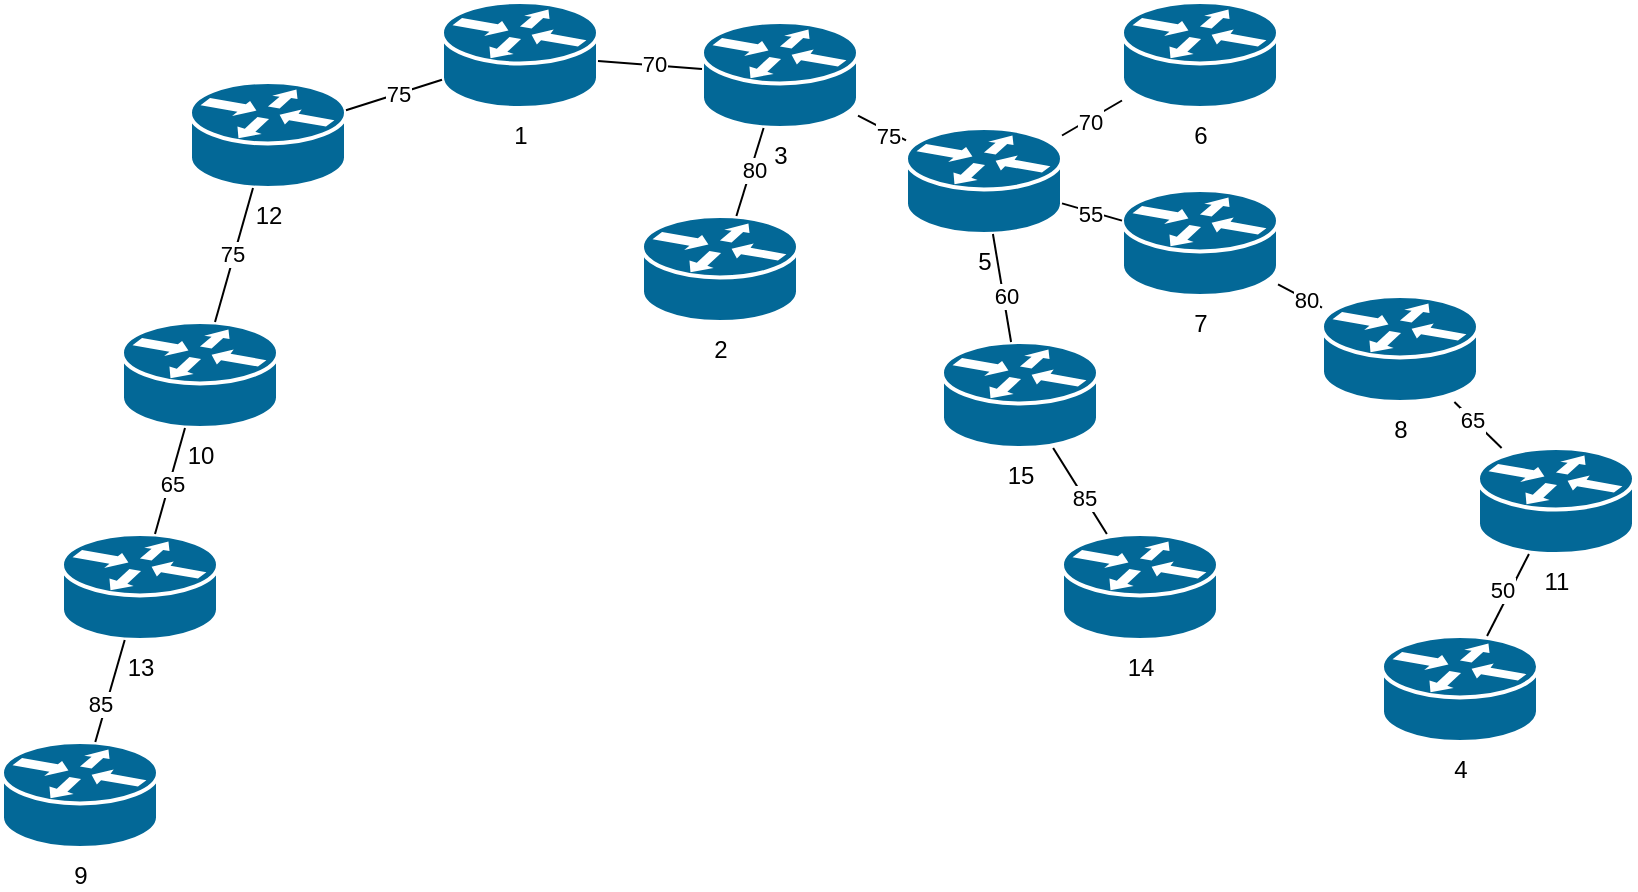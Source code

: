 <mxfile version="22.0.8" type="device">
  <diagram name="Page-1" id="c37626ed-c26b-45fb-9056-f9ebc6bb27b6">
    <mxGraphModel dx="1434" dy="838" grid="1" gridSize="10" guides="1" tooltips="1" connect="1" arrows="1" fold="1" page="1" pageScale="1" pageWidth="1100" pageHeight="850" background="none" math="0" shadow="0">
      <root>
        <mxCell id="0" />
        <mxCell id="1" parent="0" />
        <mxCell id="9B5KRaF1c3HkOnyzR9to-1" value="10" style="shape=mxgraph.cisco.routers.router;sketch=0;html=1;pointerEvents=1;dashed=0;fillColor=#036897;strokeColor=#ffffff;strokeWidth=2;verticalLabelPosition=bottom;verticalAlign=top;align=center;outlineConnect=0;" vertex="1" parent="1">
          <mxGeometry x="190" y="240" width="78" height="53" as="geometry" />
        </mxCell>
        <mxCell id="9B5KRaF1c3HkOnyzR9to-2" value="13" style="shape=mxgraph.cisco.routers.router;sketch=0;html=1;pointerEvents=1;dashed=0;fillColor=#036897;strokeColor=#ffffff;strokeWidth=2;verticalLabelPosition=bottom;verticalAlign=top;align=center;outlineConnect=0;" vertex="1" parent="1">
          <mxGeometry x="160" y="346" width="78" height="53" as="geometry" />
        </mxCell>
        <mxCell id="9B5KRaF1c3HkOnyzR9to-3" value="9" style="shape=mxgraph.cisco.routers.router;sketch=0;html=1;pointerEvents=1;dashed=0;fillColor=#036897;strokeColor=#ffffff;strokeWidth=2;verticalLabelPosition=bottom;verticalAlign=top;align=center;outlineConnect=0;" vertex="1" parent="1">
          <mxGeometry x="130" y="450" width="78" height="53" as="geometry" />
        </mxCell>
        <mxCell id="9B5KRaF1c3HkOnyzR9to-4" value="12" style="shape=mxgraph.cisco.routers.router;sketch=0;html=1;pointerEvents=1;dashed=0;fillColor=#036897;strokeColor=#ffffff;strokeWidth=2;verticalLabelPosition=bottom;verticalAlign=top;align=center;outlineConnect=0;" vertex="1" parent="1">
          <mxGeometry x="224" y="120" width="78" height="53" as="geometry" />
        </mxCell>
        <mxCell id="9B5KRaF1c3HkOnyzR9to-5" value="1" style="shape=mxgraph.cisco.routers.router;sketch=0;html=1;pointerEvents=1;dashed=0;fillColor=#036897;strokeColor=#ffffff;strokeWidth=2;verticalLabelPosition=bottom;verticalAlign=top;align=center;outlineConnect=0;" vertex="1" parent="1">
          <mxGeometry x="350" y="80" width="78" height="53" as="geometry" />
        </mxCell>
        <mxCell id="9B5KRaF1c3HkOnyzR9to-6" value="4" style="shape=mxgraph.cisco.routers.router;sketch=0;html=1;pointerEvents=1;dashed=0;fillColor=#036897;strokeColor=#ffffff;strokeWidth=2;verticalLabelPosition=bottom;verticalAlign=top;align=center;outlineConnect=0;" vertex="1" parent="1">
          <mxGeometry x="820" y="397" width="78" height="53" as="geometry" />
        </mxCell>
        <mxCell id="9B5KRaF1c3HkOnyzR9to-7" value="11" style="shape=mxgraph.cisco.routers.router;sketch=0;html=1;pointerEvents=1;dashed=0;fillColor=#036897;strokeColor=#ffffff;strokeWidth=2;verticalLabelPosition=bottom;verticalAlign=top;align=center;outlineConnect=0;" vertex="1" parent="1">
          <mxGeometry x="868" y="303" width="78" height="53" as="geometry" />
        </mxCell>
        <mxCell id="9B5KRaF1c3HkOnyzR9to-8" value="8" style="shape=mxgraph.cisco.routers.router;sketch=0;html=1;pointerEvents=1;dashed=0;fillColor=#036897;strokeColor=#ffffff;strokeWidth=2;verticalLabelPosition=bottom;verticalAlign=top;align=center;outlineConnect=0;" vertex="1" parent="1">
          <mxGeometry x="790" y="227" width="78" height="53" as="geometry" />
        </mxCell>
        <mxCell id="9B5KRaF1c3HkOnyzR9to-9" value="14" style="shape=mxgraph.cisco.routers.router;sketch=0;html=1;pointerEvents=1;dashed=0;fillColor=#036897;strokeColor=#ffffff;strokeWidth=2;verticalLabelPosition=bottom;verticalAlign=top;align=center;outlineConnect=0;" vertex="1" parent="1">
          <mxGeometry x="660" y="346" width="78" height="53" as="geometry" />
        </mxCell>
        <mxCell id="9B5KRaF1c3HkOnyzR9to-10" value="15" style="shape=mxgraph.cisco.routers.router;sketch=0;html=1;pointerEvents=1;dashed=0;fillColor=#036897;strokeColor=#ffffff;strokeWidth=2;verticalLabelPosition=bottom;verticalAlign=top;align=center;outlineConnect=0;" vertex="1" parent="1">
          <mxGeometry x="600" y="250" width="78" height="53" as="geometry" />
        </mxCell>
        <mxCell id="9B5KRaF1c3HkOnyzR9to-11" value="7&lt;br&gt;" style="shape=mxgraph.cisco.routers.router;sketch=0;html=1;pointerEvents=1;dashed=0;fillColor=#036897;strokeColor=#ffffff;strokeWidth=2;verticalLabelPosition=bottom;verticalAlign=top;align=center;outlineConnect=0;" vertex="1" parent="1">
          <mxGeometry x="690" y="174" width="78" height="53" as="geometry" />
        </mxCell>
        <mxCell id="9B5KRaF1c3HkOnyzR9to-12" value="6" style="shape=mxgraph.cisco.routers.router;sketch=0;html=1;pointerEvents=1;dashed=0;fillColor=#036897;strokeColor=#ffffff;strokeWidth=2;verticalLabelPosition=bottom;verticalAlign=top;align=center;outlineConnect=0;" vertex="1" parent="1">
          <mxGeometry x="690" y="80" width="78" height="53" as="geometry" />
        </mxCell>
        <mxCell id="9B5KRaF1c3HkOnyzR9to-13" value="5" style="shape=mxgraph.cisco.routers.router;sketch=0;html=1;pointerEvents=1;dashed=0;fillColor=#036897;strokeColor=#ffffff;strokeWidth=2;verticalLabelPosition=bottom;verticalAlign=top;align=center;outlineConnect=0;" vertex="1" parent="1">
          <mxGeometry x="582" y="143" width="78" height="53" as="geometry" />
        </mxCell>
        <mxCell id="9B5KRaF1c3HkOnyzR9to-14" value="2" style="shape=mxgraph.cisco.routers.router;sketch=0;html=1;pointerEvents=1;dashed=0;fillColor=#036897;strokeColor=#ffffff;strokeWidth=2;verticalLabelPosition=bottom;verticalAlign=top;align=center;outlineConnect=0;" vertex="1" parent="1">
          <mxGeometry x="450" y="187" width="78" height="53" as="geometry" />
        </mxCell>
        <mxCell id="9B5KRaF1c3HkOnyzR9to-15" value="3" style="shape=mxgraph.cisco.routers.router;sketch=0;html=1;pointerEvents=1;dashed=0;fillColor=#036897;strokeColor=#ffffff;strokeWidth=2;verticalLabelPosition=bottom;verticalAlign=top;align=center;outlineConnect=0;" vertex="1" parent="1">
          <mxGeometry x="480" y="90" width="78" height="53" as="geometry" />
        </mxCell>
        <mxCell id="9B5KRaF1c3HkOnyzR9to-16" value="" style="endArrow=none;html=1;rounded=0;" edge="1" parent="1" source="9B5KRaF1c3HkOnyzR9to-14" target="9B5KRaF1c3HkOnyzR9to-15">
          <mxGeometry width="50" height="50" relative="1" as="geometry">
            <mxPoint x="340" y="180" as="sourcePoint" />
            <mxPoint x="390" y="130" as="targetPoint" />
          </mxGeometry>
        </mxCell>
        <mxCell id="9B5KRaF1c3HkOnyzR9to-30" value="80" style="edgeLabel;html=1;align=center;verticalAlign=middle;resizable=0;points=[];" vertex="1" connectable="0" parent="9B5KRaF1c3HkOnyzR9to-16">
          <mxGeometry x="0.054" y="-1" relative="1" as="geometry">
            <mxPoint as="offset" />
          </mxGeometry>
        </mxCell>
        <mxCell id="9B5KRaF1c3HkOnyzR9to-17" value="" style="endArrow=none;html=1;rounded=0;" edge="1" parent="1" source="9B5KRaF1c3HkOnyzR9to-13" target="9B5KRaF1c3HkOnyzR9to-15">
          <mxGeometry width="50" height="50" relative="1" as="geometry">
            <mxPoint x="320" y="170" as="sourcePoint" />
            <mxPoint x="370" y="120" as="targetPoint" />
          </mxGeometry>
        </mxCell>
        <mxCell id="9B5KRaF1c3HkOnyzR9to-36" value="75" style="edgeLabel;html=1;align=center;verticalAlign=middle;resizable=0;points=[];" vertex="1" connectable="0" parent="9B5KRaF1c3HkOnyzR9to-17">
          <mxGeometry x="-0.333" y="2" relative="1" as="geometry">
            <mxPoint as="offset" />
          </mxGeometry>
        </mxCell>
        <mxCell id="9B5KRaF1c3HkOnyzR9to-18" value="" style="endArrow=none;html=1;rounded=0;" edge="1" parent="1" source="9B5KRaF1c3HkOnyzR9to-12" target="9B5KRaF1c3HkOnyzR9to-13">
          <mxGeometry width="50" height="50" relative="1" as="geometry">
            <mxPoint x="370" y="380" as="sourcePoint" />
            <mxPoint x="420" y="330" as="targetPoint" />
          </mxGeometry>
        </mxCell>
        <mxCell id="9B5KRaF1c3HkOnyzR9to-37" value="70" style="edgeLabel;html=1;align=center;verticalAlign=middle;resizable=0;points=[];" vertex="1" connectable="0" parent="9B5KRaF1c3HkOnyzR9to-18">
          <mxGeometry x="0.108" y="1" relative="1" as="geometry">
            <mxPoint as="offset" />
          </mxGeometry>
        </mxCell>
        <mxCell id="9B5KRaF1c3HkOnyzR9to-19" value="" style="endArrow=none;html=1;rounded=0;" edge="1" parent="1" source="9B5KRaF1c3HkOnyzR9to-11" target="9B5KRaF1c3HkOnyzR9to-13">
          <mxGeometry width="50" height="50" relative="1" as="geometry">
            <mxPoint x="730" y="260" as="sourcePoint" />
            <mxPoint x="780" y="210" as="targetPoint" />
          </mxGeometry>
        </mxCell>
        <mxCell id="9B5KRaF1c3HkOnyzR9to-40" value="55" style="edgeLabel;html=1;align=center;verticalAlign=middle;resizable=0;points=[];" vertex="1" connectable="0" parent="9B5KRaF1c3HkOnyzR9to-19">
          <mxGeometry x="0.123" y="1" relative="1" as="geometry">
            <mxPoint x="1" as="offset" />
          </mxGeometry>
        </mxCell>
        <mxCell id="9B5KRaF1c3HkOnyzR9to-20" value="" style="endArrow=none;html=1;rounded=0;" edge="1" parent="1" source="9B5KRaF1c3HkOnyzR9to-10" target="9B5KRaF1c3HkOnyzR9to-13">
          <mxGeometry width="50" height="50" relative="1" as="geometry">
            <mxPoint x="620" y="290" as="sourcePoint" />
            <mxPoint x="670" y="240" as="targetPoint" />
          </mxGeometry>
        </mxCell>
        <mxCell id="9B5KRaF1c3HkOnyzR9to-38" value="60" style="edgeLabel;html=1;align=center;verticalAlign=middle;resizable=0;points=[];" vertex="1" connectable="0" parent="9B5KRaF1c3HkOnyzR9to-20">
          <mxGeometry x="-0.156" y="-1" relative="1" as="geometry">
            <mxPoint as="offset" />
          </mxGeometry>
        </mxCell>
        <mxCell id="9B5KRaF1c3HkOnyzR9to-21" value="" style="endArrow=none;html=1;rounded=0;" edge="1" parent="1" source="9B5KRaF1c3HkOnyzR9to-9" target="9B5KRaF1c3HkOnyzR9to-10">
          <mxGeometry width="50" height="50" relative="1" as="geometry">
            <mxPoint x="570" y="390" as="sourcePoint" />
            <mxPoint x="620" y="340" as="targetPoint" />
          </mxGeometry>
        </mxCell>
        <mxCell id="9B5KRaF1c3HkOnyzR9to-39" value="85" style="edgeLabel;html=1;align=center;verticalAlign=middle;resizable=0;points=[];" vertex="1" connectable="0" parent="9B5KRaF1c3HkOnyzR9to-21">
          <mxGeometry x="-0.192" y="1" relative="1" as="geometry">
            <mxPoint y="-1" as="offset" />
          </mxGeometry>
        </mxCell>
        <mxCell id="9B5KRaF1c3HkOnyzR9to-22" value="" style="endArrow=none;html=1;rounded=0;" edge="1" parent="1" source="9B5KRaF1c3HkOnyzR9to-8" target="9B5KRaF1c3HkOnyzR9to-11">
          <mxGeometry width="50" height="50" relative="1" as="geometry">
            <mxPoint x="800" y="340" as="sourcePoint" />
            <mxPoint x="850" y="290" as="targetPoint" />
          </mxGeometry>
        </mxCell>
        <mxCell id="9B5KRaF1c3HkOnyzR9to-42" value="80" style="edgeLabel;html=1;align=center;verticalAlign=middle;resizable=0;points=[];" vertex="1" connectable="0" parent="9B5KRaF1c3HkOnyzR9to-22">
          <mxGeometry x="-0.288" relative="1" as="geometry">
            <mxPoint as="offset" />
          </mxGeometry>
        </mxCell>
        <mxCell id="9B5KRaF1c3HkOnyzR9to-23" value="" style="endArrow=none;html=1;rounded=0;" edge="1" parent="1" source="9B5KRaF1c3HkOnyzR9to-7" target="9B5KRaF1c3HkOnyzR9to-8">
          <mxGeometry width="50" height="50" relative="1" as="geometry">
            <mxPoint x="770" y="440" as="sourcePoint" />
            <mxPoint x="820" y="390" as="targetPoint" />
          </mxGeometry>
        </mxCell>
        <mxCell id="9B5KRaF1c3HkOnyzR9to-43" value="65" style="edgeLabel;html=1;align=center;verticalAlign=middle;resizable=0;points=[];" vertex="1" connectable="0" parent="9B5KRaF1c3HkOnyzR9to-23">
          <mxGeometry x="0.236" relative="1" as="geometry">
            <mxPoint as="offset" />
          </mxGeometry>
        </mxCell>
        <mxCell id="9B5KRaF1c3HkOnyzR9to-24" value="" style="endArrow=none;html=1;rounded=0;" edge="1" parent="1" source="9B5KRaF1c3HkOnyzR9to-6" target="9B5KRaF1c3HkOnyzR9to-7">
          <mxGeometry width="50" height="50" relative="1" as="geometry">
            <mxPoint x="750" y="540" as="sourcePoint" />
            <mxPoint x="800" y="490" as="targetPoint" />
          </mxGeometry>
        </mxCell>
        <mxCell id="9B5KRaF1c3HkOnyzR9to-44" value="50" style="edgeLabel;html=1;align=center;verticalAlign=middle;resizable=0;points=[];" vertex="1" connectable="0" parent="9B5KRaF1c3HkOnyzR9to-24">
          <mxGeometry x="0.037" y="4" relative="1" as="geometry">
            <mxPoint as="offset" />
          </mxGeometry>
        </mxCell>
        <mxCell id="9B5KRaF1c3HkOnyzR9to-25" value="" style="endArrow=none;html=1;rounded=0;" edge="1" parent="1" source="9B5KRaF1c3HkOnyzR9to-5" target="9B5KRaF1c3HkOnyzR9to-15">
          <mxGeometry width="50" height="50" relative="1" as="geometry">
            <mxPoint x="410" y="340" as="sourcePoint" />
            <mxPoint x="460" y="290" as="targetPoint" />
          </mxGeometry>
        </mxCell>
        <mxCell id="9B5KRaF1c3HkOnyzR9to-31" value="70" style="edgeLabel;html=1;align=center;verticalAlign=middle;resizable=0;points=[];" vertex="1" connectable="0" parent="9B5KRaF1c3HkOnyzR9to-25">
          <mxGeometry x="0.075" y="1" relative="1" as="geometry">
            <mxPoint as="offset" />
          </mxGeometry>
        </mxCell>
        <mxCell id="9B5KRaF1c3HkOnyzR9to-26" value="" style="endArrow=none;html=1;rounded=0;" edge="1" parent="1" source="9B5KRaF1c3HkOnyzR9to-4" target="9B5KRaF1c3HkOnyzR9to-5">
          <mxGeometry width="50" height="50" relative="1" as="geometry">
            <mxPoint x="370" y="300" as="sourcePoint" />
            <mxPoint x="420" y="250" as="targetPoint" />
          </mxGeometry>
        </mxCell>
        <mxCell id="9B5KRaF1c3HkOnyzR9to-32" value="75" style="edgeLabel;html=1;align=center;verticalAlign=middle;resizable=0;points=[];" vertex="1" connectable="0" parent="9B5KRaF1c3HkOnyzR9to-26">
          <mxGeometry x="0.044" relative="1" as="geometry">
            <mxPoint as="offset" />
          </mxGeometry>
        </mxCell>
        <mxCell id="9B5KRaF1c3HkOnyzR9to-27" value="" style="endArrow=none;html=1;rounded=0;" edge="1" parent="1" source="9B5KRaF1c3HkOnyzR9to-1" target="9B5KRaF1c3HkOnyzR9to-4">
          <mxGeometry width="50" height="50" relative="1" as="geometry">
            <mxPoint x="360" y="350" as="sourcePoint" />
            <mxPoint x="410" y="300" as="targetPoint" />
          </mxGeometry>
        </mxCell>
        <mxCell id="9B5KRaF1c3HkOnyzR9to-33" value="75" style="edgeLabel;html=1;align=center;verticalAlign=middle;resizable=0;points=[];" vertex="1" connectable="0" parent="9B5KRaF1c3HkOnyzR9to-27">
          <mxGeometry x="0.006" y="1" relative="1" as="geometry">
            <mxPoint as="offset" />
          </mxGeometry>
        </mxCell>
        <mxCell id="9B5KRaF1c3HkOnyzR9to-28" value="" style="endArrow=none;html=1;rounded=0;" edge="1" parent="1" source="9B5KRaF1c3HkOnyzR9to-2" target="9B5KRaF1c3HkOnyzR9to-1">
          <mxGeometry width="50" height="50" relative="1" as="geometry">
            <mxPoint x="300" y="430" as="sourcePoint" />
            <mxPoint x="360" y="390" as="targetPoint" />
          </mxGeometry>
        </mxCell>
        <mxCell id="9B5KRaF1c3HkOnyzR9to-34" value="65" style="edgeLabel;html=1;align=center;verticalAlign=middle;resizable=0;points=[];" vertex="1" connectable="0" parent="9B5KRaF1c3HkOnyzR9to-28">
          <mxGeometry x="-0.043" y="-1" relative="1" as="geometry">
            <mxPoint as="offset" />
          </mxGeometry>
        </mxCell>
        <mxCell id="9B5KRaF1c3HkOnyzR9to-29" value="" style="endArrow=none;html=1;rounded=0;" edge="1" parent="1" source="9B5KRaF1c3HkOnyzR9to-3" target="9B5KRaF1c3HkOnyzR9to-2">
          <mxGeometry width="50" height="50" relative="1" as="geometry">
            <mxPoint x="450" y="550" as="sourcePoint" />
            <mxPoint x="500" y="500" as="targetPoint" />
          </mxGeometry>
        </mxCell>
        <mxCell id="9B5KRaF1c3HkOnyzR9to-35" value="85" style="edgeLabel;html=1;align=center;verticalAlign=middle;resizable=0;points=[];" vertex="1" connectable="0" parent="9B5KRaF1c3HkOnyzR9to-29">
          <mxGeometry x="-0.287" y="3" relative="1" as="geometry">
            <mxPoint as="offset" />
          </mxGeometry>
        </mxCell>
      </root>
    </mxGraphModel>
  </diagram>
</mxfile>

